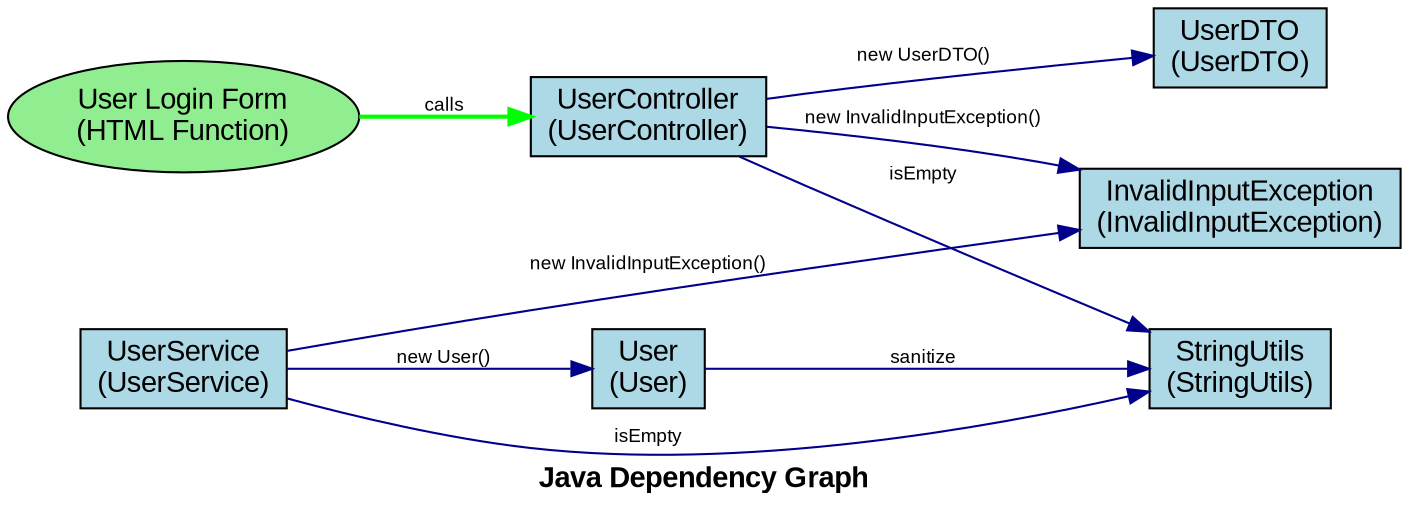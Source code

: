 digraph JavaDependencies {
    rankdir=LR;
    node [shape=box, style=filled, fillcolor=lightblue, fontname="Arial"];
    edge [fontname="Arial", fontsize=9, color=darkblue];
    graph [fontname="Arial Bold", fontsize=14, label="Java Dependency Graph"];

    "User" [label="User\n(User)", URL="javascript:showNodeInfo('User')", fillcolor="lightblue"];
    "StringUtils" [label="StringUtils\n(StringUtils)", URL="javascript:showNodeInfo('StringUtils')", fillcolor="lightblue"];
    "UserController" [label="UserController\n(UserController)", URL="javascript:showNodeInfo('UserController')", fillcolor="lightblue"];
    "UserService" [label="UserService\n(UserService)", URL="javascript:showNodeInfo('UserService')", fillcolor="lightblue"];
    "InvalidInputException" [label="InvalidInputException\n(InvalidInputException)", URL="javascript:showNodeInfo('InvalidInputException')", fillcolor="lightblue"];
    "UserDTO" [label="UserDTO\n(UserDTO)", URL="javascript:showNodeInfo('UserDTO')", fillcolor="lightblue"];

    // Dependencies with method calls
    "UserController" -> "StringUtils" [label="isEmpty", URL="javascript:showEdgeInfo('UserController', 'StringUtils')"];
    "UserController" -> "InvalidInputException" [label="new InvalidInputException()", URL="javascript:showEdgeInfo('UserController', 'InvalidInputException')"];
    "UserController" -> "UserDTO" [label="new UserDTO()", URL="javascript:showEdgeInfo('UserController', 'UserDTO')"];
    "User" -> "StringUtils" [label="sanitize", URL="javascript:showEdgeInfo('User', 'StringUtils')"];
    "UserService" -> "StringUtils" [label="isEmpty", URL="javascript:showEdgeInfo('UserService', 'StringUtils')"];
    "UserService" -> "InvalidInputException" [label="new InvalidInputException()", URL="javascript:showEdgeInfo('UserService', 'InvalidInputException')"];
    "UserService" -> "User" [label="new User()", URL="javascript:showEdgeInfo('UserService', 'User')"];

    // HTML Function Nodes
    "HTML_User_Login_Form" [label="User Login Form\n(HTML Function)", URL="javascript:showNodeInfo('HTML_User_Login_Form')", fillcolor="lightgreen", shape="ellipse"];
    "HTML_User_Login_Form" -> "UserController" [label="calls", URL="javascript:showEdgeInfo('HTML_User_Login_Form', 'UserController')", color="green", style="bold"];
}
